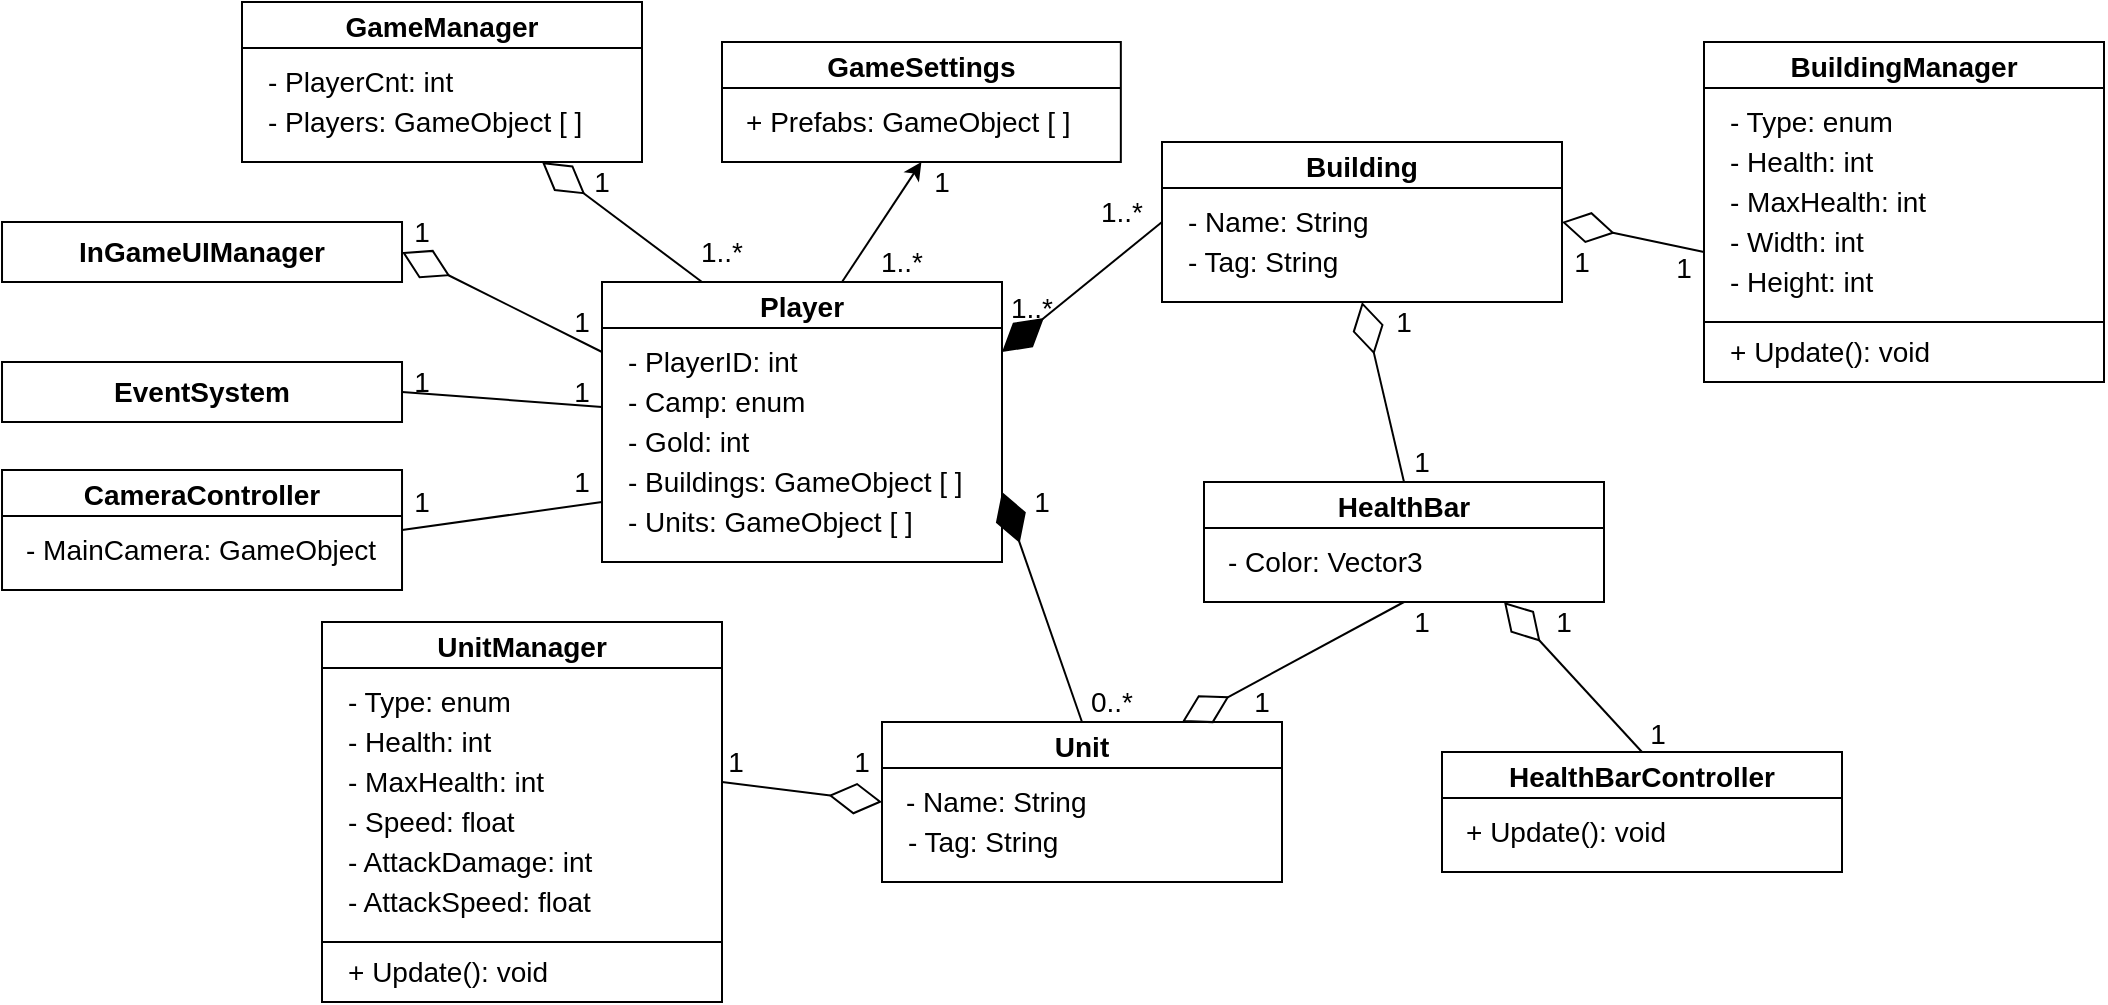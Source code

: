 <mxfile>
    <diagram id="IUcw4Q5ppLAFFK1J2Hf2" name="第 1 页">
        <mxGraphModel dx="1165" dy="676" grid="1" gridSize="10" guides="1" tooltips="1" connect="1" arrows="1" fold="1" page="1" pageScale="1" pageWidth="827" pageHeight="1169" math="0" shadow="0">
            <root>
                <mxCell id="0"/>
                <mxCell id="1" parent="0"/>
                <mxCell id="9" value="" style="group" vertex="1" connectable="0" parent="1">
                    <mxGeometry x="560" y="170" width="200" height="80" as="geometry"/>
                </mxCell>
                <mxCell id="2" value="GameManager" style="swimlane;fontSize=14;" vertex="1" parent="9">
                    <mxGeometry width="200" height="80" as="geometry"/>
                </mxCell>
                <mxCell id="5" value="- Players: GameObject [ ]" style="text;html=1;align=left;verticalAlign=middle;resizable=0;points=[];autosize=1;strokeColor=none;fontSize=14;" vertex="1" parent="2">
                    <mxGeometry x="11.111" y="50" width="170" height="20" as="geometry"/>
                </mxCell>
                <mxCell id="3" value="- PlayerCnt: int" style="text;html=1;align=left;verticalAlign=middle;resizable=0;points=[];autosize=1;strokeColor=none;fontSize=14;" vertex="1" parent="9">
                    <mxGeometry x="11.111" y="30" width="110" height="20" as="geometry"/>
                </mxCell>
                <mxCell id="17" value="" style="group" vertex="1" connectable="0" parent="1">
                    <mxGeometry x="740" y="310" width="200" height="140" as="geometry"/>
                </mxCell>
                <mxCell id="11" value="Player" style="swimlane;fontSize=14;" vertex="1" parent="17">
                    <mxGeometry width="200" height="140" as="geometry"/>
                </mxCell>
                <mxCell id="12" value="- Camp: enum" style="text;html=1;align=left;verticalAlign=middle;resizable=0;points=[];autosize=1;strokeColor=none;fontSize=14;" vertex="1" parent="11">
                    <mxGeometry x="10.526" y="50" width="100" height="20" as="geometry"/>
                </mxCell>
                <mxCell id="14" value="- Gold: int" style="text;html=1;align=left;verticalAlign=middle;resizable=0;points=[];autosize=1;strokeColor=none;fontSize=14;" vertex="1" parent="11">
                    <mxGeometry x="10.526" y="70" width="80" height="20" as="geometry"/>
                </mxCell>
                <mxCell id="15" value="- Buildings: GameObject [ ]" style="text;html=1;align=left;verticalAlign=middle;resizable=0;points=[];autosize=1;strokeColor=none;fontSize=14;" vertex="1" parent="11">
                    <mxGeometry x="10.526" y="90" width="180" height="20" as="geometry"/>
                </mxCell>
                <mxCell id="16" value="- Units: GameObject [ ]" style="text;html=1;align=left;verticalAlign=middle;resizable=0;points=[];autosize=1;strokeColor=none;fontSize=14;" vertex="1" parent="11">
                    <mxGeometry x="10.526" y="110" width="160" height="20" as="geometry"/>
                </mxCell>
                <mxCell id="13" value="- PlayerID: int" style="text;html=1;align=left;verticalAlign=middle;resizable=0;points=[];autosize=1;strokeColor=none;fontSize=14;" vertex="1" parent="17">
                    <mxGeometry x="10.526" y="30" width="100" height="20" as="geometry"/>
                </mxCell>
                <mxCell id="18" value="" style="group" vertex="1" connectable="0" parent="1">
                    <mxGeometry x="800" y="190" width="200" height="60" as="geometry"/>
                </mxCell>
                <mxCell id="19" value="GameSettings" style="swimlane;fontSize=14;" vertex="1" parent="18">
                    <mxGeometry width="199.417" height="60" as="geometry"/>
                </mxCell>
                <mxCell id="21" value="+ Prefabs: GameObject [ ]" style="text;html=1;align=left;verticalAlign=middle;resizable=0;points=[];autosize=1;strokeColor=none;fontSize=14;" vertex="1" parent="19">
                    <mxGeometry x="9.711" y="30" width="180" height="20" as="geometry"/>
                </mxCell>
                <mxCell id="24" value="" style="group" vertex="1" connectable="0" parent="1">
                    <mxGeometry x="440.01" y="404" width="200.006" height="60" as="geometry"/>
                </mxCell>
                <mxCell id="25" value="CameraController" style="swimlane;fontSize=14;" vertex="1" parent="24">
                    <mxGeometry width="200" height="60" as="geometry"/>
                </mxCell>
                <mxCell id="26" value="- MainCamera: GameObject" style="text;html=1;align=left;verticalAlign=middle;resizable=0;points=[];autosize=1;strokeColor=none;fontSize=14;" vertex="1" parent="24">
                    <mxGeometry x="10.006" y="30" width="190" height="20" as="geometry"/>
                </mxCell>
                <mxCell id="30" value="" style="group" vertex="1" connectable="0" parent="1">
                    <mxGeometry x="1020" y="280" width="221" height="210" as="geometry"/>
                </mxCell>
                <mxCell id="40" value="" style="group" vertex="1" connectable="0" parent="30">
                    <mxGeometry y="-40" width="200" height="80" as="geometry"/>
                </mxCell>
                <mxCell id="31" value="Building" style="swimlane;fontSize=14;" vertex="1" parent="40">
                    <mxGeometry width="200" height="80" as="geometry"/>
                </mxCell>
                <mxCell id="32" value="- Tag: String" style="text;html=1;align=left;verticalAlign=middle;resizable=0;points=[];autosize=1;strokeColor=none;fontSize=14;" vertex="1" parent="31">
                    <mxGeometry x="10.526" y="50" width="90" height="20" as="geometry"/>
                </mxCell>
                <mxCell id="36" value="- Name: String" style="text;html=1;align=left;verticalAlign=middle;resizable=0;points=[];autosize=1;strokeColor=none;fontSize=14;" vertex="1" parent="40">
                    <mxGeometry x="10.526" y="30" width="110" height="20" as="geometry"/>
                </mxCell>
                <mxCell id="92" value="HealthBar" style="swimlane;fontSize=14;" vertex="1" parent="30">
                    <mxGeometry x="21" y="130" width="200" height="60" as="geometry"/>
                </mxCell>
                <mxCell id="94" value="- Color: Vector3" style="text;html=1;align=left;verticalAlign=middle;resizable=0;points=[];autosize=1;strokeColor=none;fontSize=14;" vertex="1" parent="92">
                    <mxGeometry x="9.996" y="30" width="110" height="20" as="geometry"/>
                </mxCell>
                <mxCell id="104" value="" style="endArrow=diamondThin;endFill=0;endSize=24;html=1;fontSize=14;exitX=0.5;exitY=0;exitDx=0;exitDy=0;entryX=0.5;entryY=1;entryDx=0;entryDy=0;" edge="1" parent="30" source="92" target="31">
                    <mxGeometry width="160" relative="1" as="geometry">
                        <mxPoint x="330" y="150" as="sourcePoint"/>
                        <mxPoint x="231" y="170" as="targetPoint"/>
                    </mxGeometry>
                </mxCell>
                <mxCell id="105" value="1" style="text;html=1;strokeColor=none;fillColor=none;align=center;verticalAlign=middle;whiteSpace=wrap;rounded=0;fontSize=14;" vertex="1" parent="30">
                    <mxGeometry x="101" y="40" width="40" height="20" as="geometry"/>
                </mxCell>
                <mxCell id="106" value="1" style="text;html=1;strokeColor=none;fillColor=none;align=center;verticalAlign=middle;whiteSpace=wrap;rounded=0;fontSize=14;" vertex="1" parent="30">
                    <mxGeometry x="110" y="110" width="40" height="20" as="geometry"/>
                </mxCell>
                <mxCell id="98" value="1" style="text;html=1;strokeColor=none;fillColor=none;align=center;verticalAlign=middle;whiteSpace=wrap;rounded=0;fontSize=14;" vertex="1" parent="30">
                    <mxGeometry x="181" y="190" width="40" height="20" as="geometry"/>
                </mxCell>
                <mxCell id="51" value="" style="group" vertex="1" connectable="0" parent="1">
                    <mxGeometry x="600" y="480" width="200" height="190" as="geometry"/>
                </mxCell>
                <mxCell id="42" value="UnitManager" style="swimlane;fontSize=14;" vertex="1" parent="51">
                    <mxGeometry width="200" height="160" as="geometry"/>
                </mxCell>
                <mxCell id="43" value="- Health: int" style="text;html=1;align=left;verticalAlign=middle;resizable=0;points=[];autosize=1;strokeColor=none;fontSize=14;" vertex="1" parent="42">
                    <mxGeometry x="10.526" y="50" width="90" height="20" as="geometry"/>
                </mxCell>
                <mxCell id="44" value="- MaxHealth: int" style="text;html=1;align=left;verticalAlign=middle;resizable=0;points=[];autosize=1;strokeColor=none;fontSize=14;" vertex="1" parent="42">
                    <mxGeometry x="10.526" y="70" width="110" height="20" as="geometry"/>
                </mxCell>
                <mxCell id="45" value="- Speed: float" style="text;html=1;align=left;verticalAlign=middle;resizable=0;points=[];autosize=1;strokeColor=none;fontSize=14;" vertex="1" parent="42">
                    <mxGeometry x="10.526" y="90" width="100" height="20" as="geometry"/>
                </mxCell>
                <mxCell id="46" value="- AttackDamage: int" style="text;html=1;align=left;verticalAlign=middle;resizable=0;points=[];autosize=1;strokeColor=none;fontSize=14;" vertex="1" parent="42">
                    <mxGeometry x="10.526" y="110" width="140" height="20" as="geometry"/>
                </mxCell>
                <mxCell id="48" value="- AttackSpeed: float" style="text;html=1;align=left;verticalAlign=middle;resizable=0;points=[];autosize=1;strokeColor=none;fontSize=14;" vertex="1" parent="42">
                    <mxGeometry x="10.526" y="130" width="140" height="20" as="geometry"/>
                </mxCell>
                <mxCell id="47" value="- Type: enum" style="text;html=1;align=left;verticalAlign=middle;resizable=0;points=[];autosize=1;strokeColor=none;fontSize=14;" vertex="1" parent="51">
                    <mxGeometry x="10.526" y="30" width="100" height="20" as="geometry"/>
                </mxCell>
                <mxCell id="49" value="" style="rounded=0;whiteSpace=wrap;html=1;fontSize=14;align=left;" vertex="1" parent="51">
                    <mxGeometry y="160" width="200" height="30" as="geometry"/>
                </mxCell>
                <mxCell id="50" value="+ Update(): void" style="text;html=1;align=left;verticalAlign=middle;resizable=0;points=[];autosize=1;strokeColor=none;fontSize=14;" vertex="1" parent="51">
                    <mxGeometry x="10.526" y="165" width="120" height="20" as="geometry"/>
                </mxCell>
                <mxCell id="52" value="" style="group" vertex="1" connectable="0" parent="1">
                    <mxGeometry x="1291" y="190" width="200" height="190" as="geometry"/>
                </mxCell>
                <mxCell id="53" value="BuildingManager" style="swimlane;fontSize=14;" vertex="1" parent="52">
                    <mxGeometry width="200" height="140" as="geometry"/>
                </mxCell>
                <mxCell id="54" value="- Health: int" style="text;html=1;align=left;verticalAlign=middle;resizable=0;points=[];autosize=1;strokeColor=none;fontSize=14;" vertex="1" parent="53">
                    <mxGeometry x="10.526" y="50" width="90" height="20" as="geometry"/>
                </mxCell>
                <mxCell id="55" value="- MaxHealth: int" style="text;html=1;align=left;verticalAlign=middle;resizable=0;points=[];autosize=1;strokeColor=none;fontSize=14;" vertex="1" parent="53">
                    <mxGeometry x="10.526" y="70" width="110" height="20" as="geometry"/>
                </mxCell>
                <mxCell id="56" value="- Width: int" style="text;html=1;align=left;verticalAlign=middle;resizable=0;points=[];autosize=1;strokeColor=none;fontSize=14;" vertex="1" parent="53">
                    <mxGeometry x="10.526" y="90" width="80" height="20" as="geometry"/>
                </mxCell>
                <mxCell id="57" value="- Height: int" style="text;html=1;align=left;verticalAlign=middle;resizable=0;points=[];autosize=1;strokeColor=none;fontSize=14;" vertex="1" parent="53">
                    <mxGeometry x="10.526" y="110" width="90" height="20" as="geometry"/>
                </mxCell>
                <mxCell id="59" value="- Type: enum" style="text;html=1;align=left;verticalAlign=middle;resizable=0;points=[];autosize=1;strokeColor=none;fontSize=14;" vertex="1" parent="52">
                    <mxGeometry x="10.526" y="30" width="100" height="20" as="geometry"/>
                </mxCell>
                <mxCell id="60" value="" style="rounded=0;whiteSpace=wrap;html=1;fontSize=14;align=left;" vertex="1" parent="52">
                    <mxGeometry y="140" width="200" height="30" as="geometry"/>
                </mxCell>
                <mxCell id="61" value="+ Update(): void" style="text;html=1;align=left;verticalAlign=middle;resizable=0;points=[];autosize=1;strokeColor=none;fontSize=14;" vertex="1" parent="52">
                    <mxGeometry x="10.526" y="145" width="120" height="20" as="geometry"/>
                </mxCell>
                <mxCell id="64" style="edgeStyle=none;html=1;fontSize=14;endArrow=none;endFill=0;exitX=1;exitY=0.5;exitDx=0;exitDy=0;" edge="1" parent="1" source="62" target="11">
                    <mxGeometry relative="1" as="geometry">
                        <mxPoint x="720" y="345" as="targetPoint"/>
                        <mxPoint x="650" y="325" as="sourcePoint"/>
                    </mxGeometry>
                </mxCell>
                <mxCell id="62" value="&lt;b&gt;EventSystem&lt;/b&gt;" style="rounded=0;whiteSpace=wrap;html=1;fontSize=14;align=center;" vertex="1" parent="1">
                    <mxGeometry x="440.01" y="350" width="200" height="30" as="geometry"/>
                </mxCell>
                <mxCell id="63" value="" style="endArrow=none;html=1;fontSize=14;exitX=1;exitY=0.5;exitDx=0;exitDy=0;entryX=0.75;entryY=1;entryDx=0;entryDy=0;" edge="1" parent="1" source="25" target="66">
                    <mxGeometry width="50" height="50" relative="1" as="geometry">
                        <mxPoint x="620" y="430" as="sourcePoint"/>
                        <mxPoint x="740" y="420" as="targetPoint"/>
                    </mxGeometry>
                </mxCell>
                <mxCell id="65" value="1" style="text;html=1;strokeColor=none;fillColor=none;align=center;verticalAlign=middle;whiteSpace=wrap;rounded=0;fontSize=14;" vertex="1" parent="1">
                    <mxGeometry x="630" y="410" width="40" height="20" as="geometry"/>
                </mxCell>
                <mxCell id="66" value="1" style="text;html=1;strokeColor=none;fillColor=none;align=center;verticalAlign=middle;whiteSpace=wrap;rounded=0;fontSize=14;" vertex="1" parent="1">
                    <mxGeometry x="710" y="400" width="40" height="20" as="geometry"/>
                </mxCell>
                <mxCell id="67" value="1" style="text;html=1;strokeColor=none;fillColor=none;align=center;verticalAlign=middle;whiteSpace=wrap;rounded=0;fontSize=14;" vertex="1" parent="1">
                    <mxGeometry x="630" y="350" width="40" height="20" as="geometry"/>
                </mxCell>
                <mxCell id="68" value="1" style="text;html=1;strokeColor=none;fillColor=none;align=center;verticalAlign=middle;whiteSpace=wrap;rounded=0;fontSize=14;" vertex="1" parent="1">
                    <mxGeometry x="710" y="355" width="40" height="20" as="geometry"/>
                </mxCell>
                <mxCell id="69" style="edgeStyle=none;html=1;fontSize=14;endArrow=classic;endFill=1;entryX=0.5;entryY=1;entryDx=0;entryDy=0;" edge="1" parent="1" target="19">
                    <mxGeometry relative="1" as="geometry">
                        <mxPoint x="840" y="230" as="targetPoint"/>
                        <mxPoint x="860" y="310" as="sourcePoint"/>
                    </mxGeometry>
                </mxCell>
                <mxCell id="70" value="1..*" style="text;html=1;strokeColor=none;fillColor=none;align=center;verticalAlign=middle;whiteSpace=wrap;rounded=0;fontSize=14;" vertex="1" parent="1">
                    <mxGeometry x="870" y="290" width="40" height="20" as="geometry"/>
                </mxCell>
                <mxCell id="71" value="1" style="text;html=1;strokeColor=none;fillColor=none;align=center;verticalAlign=middle;whiteSpace=wrap;rounded=0;fontSize=14;" vertex="1" parent="1">
                    <mxGeometry x="890" y="250" width="40" height="20" as="geometry"/>
                </mxCell>
                <mxCell id="72" value="" style="endArrow=diamondThin;endFill=0;endSize=24;html=1;fontSize=14;entryX=0.75;entryY=1;entryDx=0;entryDy=0;exitX=0.25;exitY=0;exitDx=0;exitDy=0;" edge="1" parent="1" source="11" target="2">
                    <mxGeometry width="160" relative="1" as="geometry">
                        <mxPoint x="540" y="180" as="sourcePoint"/>
                        <mxPoint x="700" y="180" as="targetPoint"/>
                    </mxGeometry>
                </mxCell>
                <mxCell id="73" value="1" style="text;html=1;strokeColor=none;fillColor=none;align=center;verticalAlign=middle;whiteSpace=wrap;rounded=0;fontSize=14;" vertex="1" parent="1">
                    <mxGeometry x="720" y="250" width="40" height="20" as="geometry"/>
                </mxCell>
                <mxCell id="74" value="1..*" style="text;html=1;strokeColor=none;fillColor=none;align=center;verticalAlign=middle;whiteSpace=wrap;rounded=0;fontSize=14;" vertex="1" parent="1">
                    <mxGeometry x="780" y="285" width="40" height="20" as="geometry"/>
                </mxCell>
                <mxCell id="75" value="" style="endArrow=diamondThin;endFill=1;endSize=24;html=1;fontSize=14;exitX=0;exitY=0.5;exitDx=0;exitDy=0;entryX=1;entryY=0.25;entryDx=0;entryDy=0;" edge="1" parent="1" source="31" target="11">
                    <mxGeometry width="160" relative="1" as="geometry">
                        <mxPoint x="880" y="540" as="sourcePoint"/>
                        <mxPoint x="970" y="300" as="targetPoint"/>
                    </mxGeometry>
                </mxCell>
                <mxCell id="76" value="1..*" style="text;html=1;strokeColor=none;fillColor=none;align=center;verticalAlign=middle;whiteSpace=wrap;rounded=0;fontSize=14;" vertex="1" parent="1">
                    <mxGeometry x="935" y="313" width="40" height="20" as="geometry"/>
                </mxCell>
                <mxCell id="77" value="1..*" style="text;html=1;strokeColor=none;fillColor=none;align=center;verticalAlign=middle;whiteSpace=wrap;rounded=0;fontSize=14;" vertex="1" parent="1">
                    <mxGeometry x="980" y="265" width="40" height="20" as="geometry"/>
                </mxCell>
                <mxCell id="81" value="" style="endArrow=diamondThin;endFill=1;endSize=24;html=1;fontSize=14;exitX=0.5;exitY=0;exitDx=0;exitDy=0;entryX=1;entryY=0.75;entryDx=0;entryDy=0;" edge="1" parent="1" source="37" target="11">
                    <mxGeometry width="160" relative="1" as="geometry">
                        <mxPoint x="1051" y="330" as="sourcePoint"/>
                        <mxPoint x="950" y="355" as="targetPoint"/>
                    </mxGeometry>
                </mxCell>
                <mxCell id="82" value="1" style="text;html=1;strokeColor=none;fillColor=none;align=center;verticalAlign=middle;whiteSpace=wrap;rounded=0;fontSize=14;" vertex="1" parent="1">
                    <mxGeometry x="940" y="410" width="40" height="20" as="geometry"/>
                </mxCell>
                <mxCell id="83" value="0..*" style="text;html=1;strokeColor=none;fillColor=none;align=center;verticalAlign=middle;whiteSpace=wrap;rounded=0;fontSize=14;" vertex="1" parent="1">
                    <mxGeometry x="975" y="510" width="40" height="20" as="geometry"/>
                </mxCell>
                <mxCell id="37" value="Unit" style="swimlane;fontSize=14;" vertex="1" parent="1">
                    <mxGeometry x="880" y="530" width="200" height="80" as="geometry"/>
                </mxCell>
                <mxCell id="38" value="- Tag: String" style="text;html=1;align=left;verticalAlign=middle;resizable=0;points=[];autosize=1;strokeColor=none;fontSize=14;" vertex="1" parent="37">
                    <mxGeometry x="10.526" y="50" width="90" height="20" as="geometry"/>
                </mxCell>
                <mxCell id="39" value="- Name: String" style="text;html=1;align=left;verticalAlign=middle;resizable=0;points=[];autosize=1;strokeColor=none;fontSize=14;" vertex="1" parent="37">
                    <mxGeometry x="9.996" y="30" width="110" height="20" as="geometry"/>
                </mxCell>
                <mxCell id="85" value="" style="endArrow=diamondThin;endFill=0;endSize=24;html=1;fontSize=14;exitX=1;exitY=0.5;exitDx=0;exitDy=0;entryX=0;entryY=0.5;entryDx=0;entryDy=0;" edge="1" parent="1" source="42" target="37">
                    <mxGeometry width="160" relative="1" as="geometry">
                        <mxPoint x="900" y="630" as="sourcePoint"/>
                        <mxPoint x="860" y="540" as="targetPoint"/>
                    </mxGeometry>
                </mxCell>
                <mxCell id="86" value="1" style="text;html=1;strokeColor=none;fillColor=none;align=center;verticalAlign=middle;whiteSpace=wrap;rounded=0;fontSize=14;" vertex="1" parent="1">
                    <mxGeometry x="787" y="540" width="40" height="20" as="geometry"/>
                </mxCell>
                <mxCell id="87" value="1" style="text;html=1;strokeColor=none;fillColor=none;align=center;verticalAlign=middle;whiteSpace=wrap;rounded=0;fontSize=14;" vertex="1" parent="1">
                    <mxGeometry x="850" y="540" width="40" height="20" as="geometry"/>
                </mxCell>
                <mxCell id="89" value="" style="endArrow=diamondThin;endFill=0;endSize=24;html=1;fontSize=14;exitX=0;exitY=0.75;exitDx=0;exitDy=0;entryX=1;entryY=0.5;entryDx=0;entryDy=0;" edge="1" parent="1" source="53" target="31">
                    <mxGeometry width="160" relative="1" as="geometry">
                        <mxPoint x="1241" y="444" as="sourcePoint"/>
                        <mxPoint x="1321" y="464" as="targetPoint"/>
                    </mxGeometry>
                </mxCell>
                <mxCell id="90" value="1" style="text;html=1;strokeColor=none;fillColor=none;align=center;verticalAlign=middle;whiteSpace=wrap;rounded=0;fontSize=14;" vertex="1" parent="1">
                    <mxGeometry x="1210" y="290" width="40" height="20" as="geometry"/>
                </mxCell>
                <mxCell id="91" value="1" style="text;html=1;strokeColor=none;fillColor=none;align=center;verticalAlign=middle;whiteSpace=wrap;rounded=0;fontSize=14;" vertex="1" parent="1">
                    <mxGeometry x="1261" y="293" width="40" height="20" as="geometry"/>
                </mxCell>
                <mxCell id="95" value="HealthBarController" style="swimlane;fontSize=14;" vertex="1" parent="1">
                    <mxGeometry x="1160" y="545" width="200" height="60" as="geometry"/>
                </mxCell>
                <mxCell id="96" value="+ Update(): void" style="text;html=1;align=left;verticalAlign=middle;resizable=0;points=[];autosize=1;strokeColor=none;fontSize=14;" vertex="1" parent="95">
                    <mxGeometry x="9.996" y="30" width="120" height="20" as="geometry"/>
                </mxCell>
                <mxCell id="97" value="" style="endArrow=diamondThin;endFill=0;endSize=24;html=1;fontSize=14;exitX=0.5;exitY=0;exitDx=0;exitDy=0;entryX=0.75;entryY=1;entryDx=0;entryDy=0;" edge="1" parent="1" source="95" target="92">
                    <mxGeometry width="160" relative="1" as="geometry">
                        <mxPoint x="1330" y="305" as="sourcePoint"/>
                        <mxPoint x="1230" y="330" as="targetPoint"/>
                    </mxGeometry>
                </mxCell>
                <mxCell id="99" value="1" style="text;html=1;strokeColor=none;fillColor=none;align=center;verticalAlign=middle;whiteSpace=wrap;rounded=0;fontSize=14;" vertex="1" parent="1">
                    <mxGeometry x="1248" y="526" width="40" height="20" as="geometry"/>
                </mxCell>
                <mxCell id="100" value="" style="endArrow=diamondThin;endFill=0;endSize=24;html=1;fontSize=14;exitX=0.5;exitY=1;exitDx=0;exitDy=0;entryX=0.75;entryY=0;entryDx=0;entryDy=0;" edge="1" parent="1" source="92" target="37">
                    <mxGeometry width="160" relative="1" as="geometry">
                        <mxPoint x="1350" y="430" as="sourcePoint"/>
                        <mxPoint x="1251" y="430" as="targetPoint"/>
                    </mxGeometry>
                </mxCell>
                <mxCell id="102" value="1" style="text;html=1;strokeColor=none;fillColor=none;align=center;verticalAlign=middle;whiteSpace=wrap;rounded=0;fontSize=14;" vertex="1" parent="1">
                    <mxGeometry x="1050" y="510" width="40" height="20" as="geometry"/>
                </mxCell>
                <mxCell id="103" value="1" style="text;html=1;strokeColor=none;fillColor=none;align=center;verticalAlign=middle;whiteSpace=wrap;rounded=0;fontSize=14;" vertex="1" parent="1">
                    <mxGeometry x="1130" y="470" width="40" height="20" as="geometry"/>
                </mxCell>
                <mxCell id="115" value="&lt;b&gt;InGameUIManager&lt;/b&gt;" style="rounded=0;whiteSpace=wrap;html=1;fontSize=14;align=center;" vertex="1" parent="1">
                    <mxGeometry x="440.01" y="280" width="200" height="30" as="geometry"/>
                </mxCell>
                <mxCell id="116" value="" style="endArrow=diamondThin;endFill=0;endSize=24;html=1;fontSize=14;exitX=0;exitY=0.25;exitDx=0;exitDy=0;entryX=1;entryY=0.5;entryDx=0;entryDy=0;" edge="1" parent="1" source="11" target="115">
                    <mxGeometry width="160" relative="1" as="geometry">
                        <mxPoint x="1151" y="480" as="sourcePoint"/>
                        <mxPoint x="1040" y="540" as="targetPoint"/>
                    </mxGeometry>
                </mxCell>
                <mxCell id="117" value="1" style="text;html=1;strokeColor=none;fillColor=none;align=center;verticalAlign=middle;whiteSpace=wrap;rounded=0;fontSize=14;" vertex="1" parent="1">
                    <mxGeometry x="630" y="275" width="40" height="20" as="geometry"/>
                </mxCell>
                <mxCell id="118" value="1" style="text;html=1;strokeColor=none;fillColor=none;align=center;verticalAlign=middle;whiteSpace=wrap;rounded=0;fontSize=14;" vertex="1" parent="1">
                    <mxGeometry x="710" y="320" width="40" height="20" as="geometry"/>
                </mxCell>
            </root>
        </mxGraphModel>
    </diagram>
</mxfile>